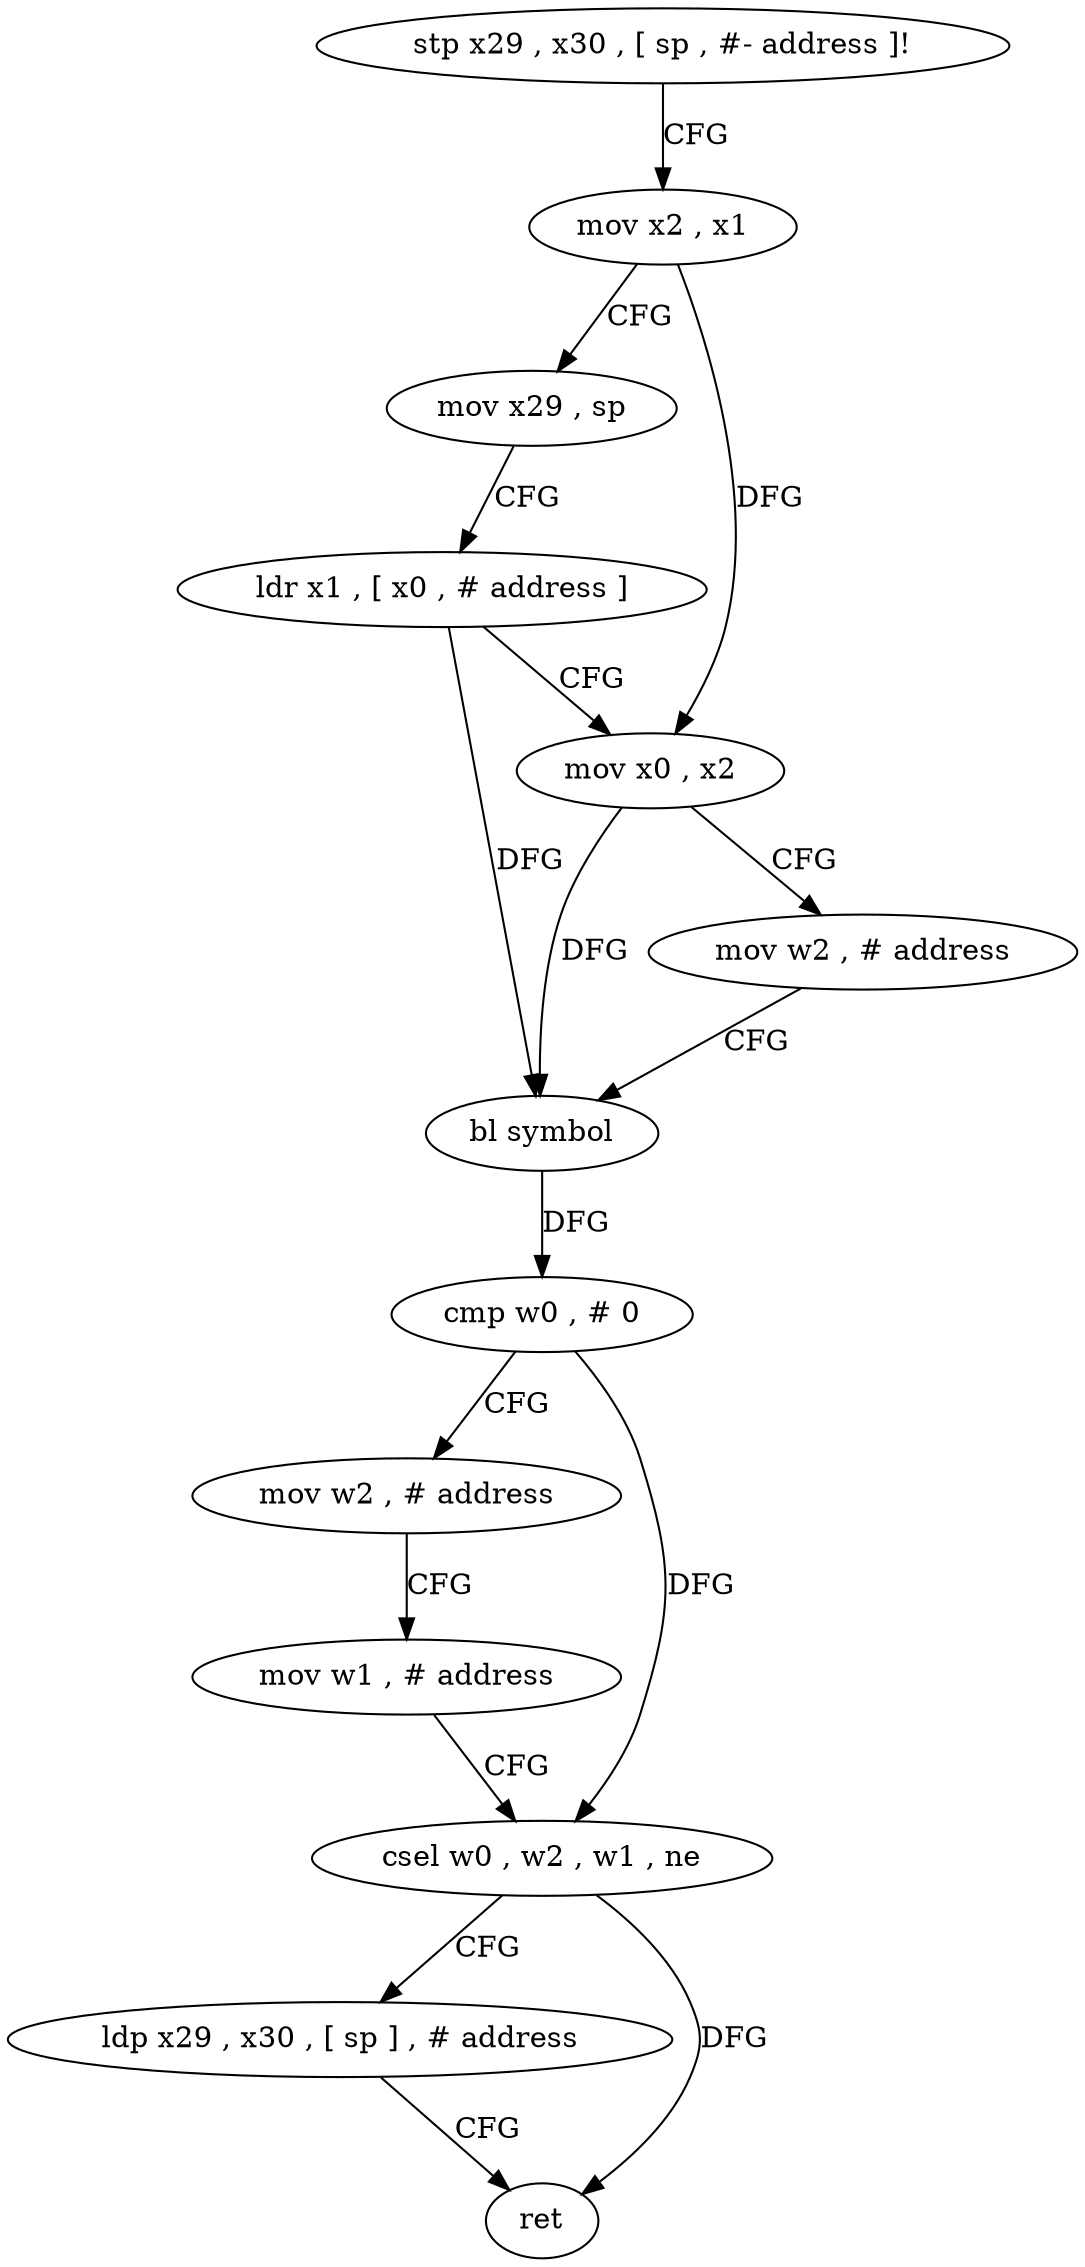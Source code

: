 digraph "func" {
"4208512" [label = "stp x29 , x30 , [ sp , #- address ]!" ]
"4208516" [label = "mov x2 , x1" ]
"4208520" [label = "mov x29 , sp" ]
"4208524" [label = "ldr x1 , [ x0 , # address ]" ]
"4208528" [label = "mov x0 , x2" ]
"4208532" [label = "mov w2 , # address" ]
"4208536" [label = "bl symbol" ]
"4208540" [label = "cmp w0 , # 0" ]
"4208544" [label = "mov w2 , # address" ]
"4208548" [label = "mov w1 , # address" ]
"4208552" [label = "csel w0 , w2 , w1 , ne" ]
"4208556" [label = "ldp x29 , x30 , [ sp ] , # address" ]
"4208560" [label = "ret" ]
"4208512" -> "4208516" [ label = "CFG" ]
"4208516" -> "4208520" [ label = "CFG" ]
"4208516" -> "4208528" [ label = "DFG" ]
"4208520" -> "4208524" [ label = "CFG" ]
"4208524" -> "4208528" [ label = "CFG" ]
"4208524" -> "4208536" [ label = "DFG" ]
"4208528" -> "4208532" [ label = "CFG" ]
"4208528" -> "4208536" [ label = "DFG" ]
"4208532" -> "4208536" [ label = "CFG" ]
"4208536" -> "4208540" [ label = "DFG" ]
"4208540" -> "4208544" [ label = "CFG" ]
"4208540" -> "4208552" [ label = "DFG" ]
"4208544" -> "4208548" [ label = "CFG" ]
"4208548" -> "4208552" [ label = "CFG" ]
"4208552" -> "4208556" [ label = "CFG" ]
"4208552" -> "4208560" [ label = "DFG" ]
"4208556" -> "4208560" [ label = "CFG" ]
}

